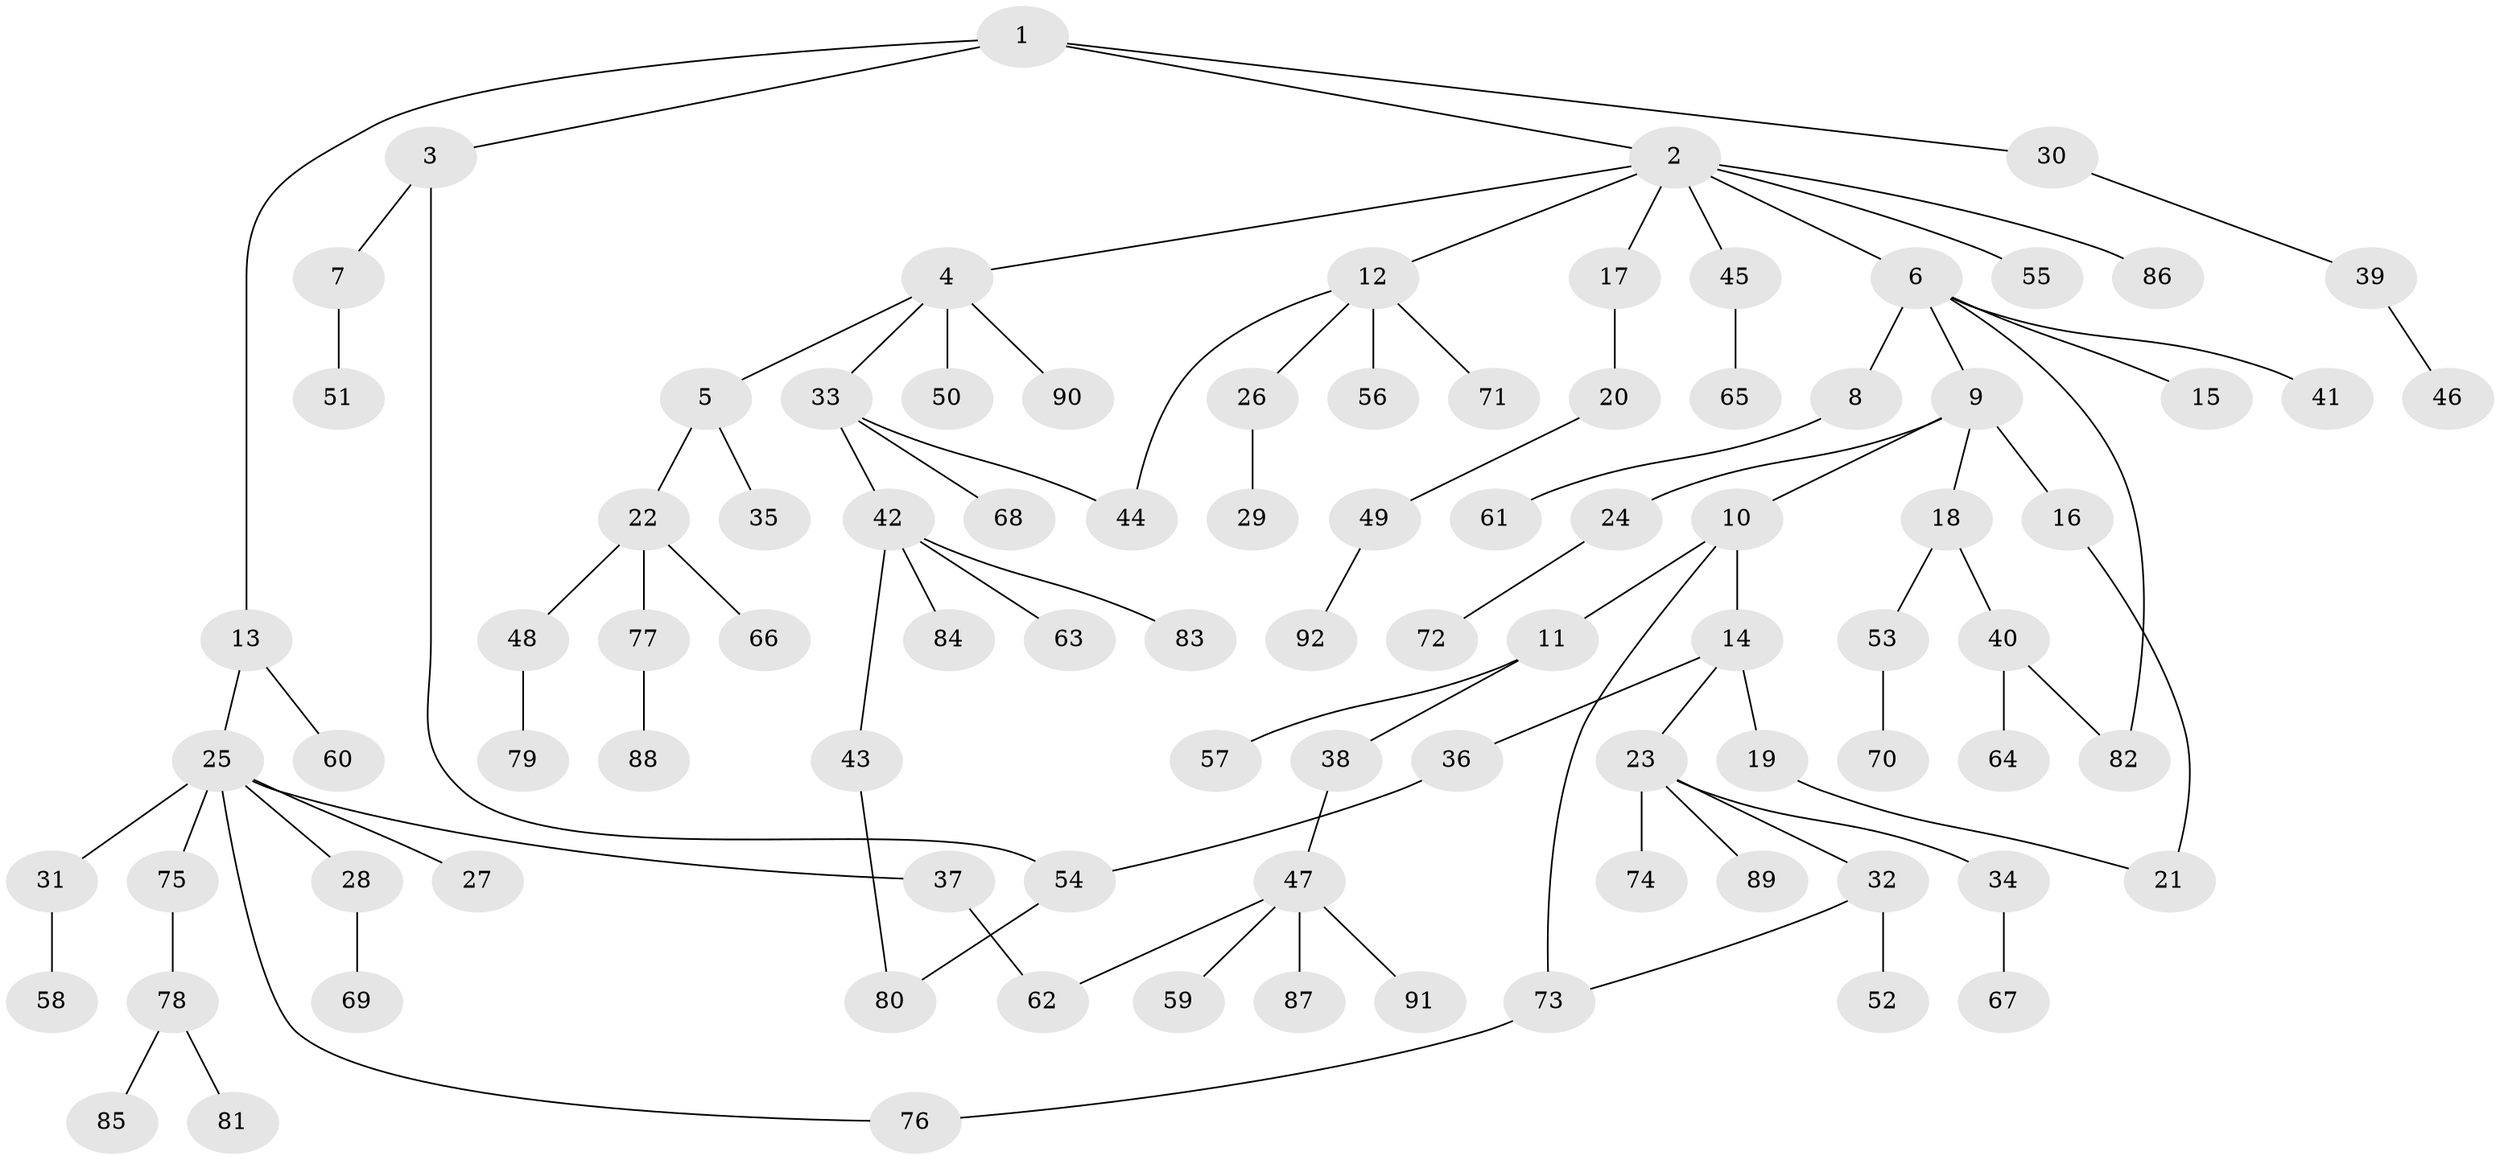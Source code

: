 // Generated by graph-tools (version 1.1) at 2025/01/03/09/25 03:01:08]
// undirected, 92 vertices, 99 edges
graph export_dot {
graph [start="1"]
  node [color=gray90,style=filled];
  1;
  2;
  3;
  4;
  5;
  6;
  7;
  8;
  9;
  10;
  11;
  12;
  13;
  14;
  15;
  16;
  17;
  18;
  19;
  20;
  21;
  22;
  23;
  24;
  25;
  26;
  27;
  28;
  29;
  30;
  31;
  32;
  33;
  34;
  35;
  36;
  37;
  38;
  39;
  40;
  41;
  42;
  43;
  44;
  45;
  46;
  47;
  48;
  49;
  50;
  51;
  52;
  53;
  54;
  55;
  56;
  57;
  58;
  59;
  60;
  61;
  62;
  63;
  64;
  65;
  66;
  67;
  68;
  69;
  70;
  71;
  72;
  73;
  74;
  75;
  76;
  77;
  78;
  79;
  80;
  81;
  82;
  83;
  84;
  85;
  86;
  87;
  88;
  89;
  90;
  91;
  92;
  1 -- 2;
  1 -- 3;
  1 -- 13;
  1 -- 30;
  2 -- 4;
  2 -- 6;
  2 -- 12;
  2 -- 17;
  2 -- 45;
  2 -- 55;
  2 -- 86;
  3 -- 7;
  3 -- 54;
  4 -- 5;
  4 -- 33;
  4 -- 50;
  4 -- 90;
  5 -- 22;
  5 -- 35;
  6 -- 8;
  6 -- 9;
  6 -- 15;
  6 -- 41;
  6 -- 82;
  7 -- 51;
  8 -- 61;
  9 -- 10;
  9 -- 16;
  9 -- 18;
  9 -- 24;
  10 -- 11;
  10 -- 14;
  10 -- 73;
  11 -- 38;
  11 -- 57;
  12 -- 26;
  12 -- 56;
  12 -- 71;
  12 -- 44;
  13 -- 25;
  13 -- 60;
  14 -- 19;
  14 -- 23;
  14 -- 36;
  16 -- 21;
  17 -- 20;
  18 -- 40;
  18 -- 53;
  19 -- 21;
  20 -- 49;
  22 -- 48;
  22 -- 66;
  22 -- 77;
  23 -- 32;
  23 -- 34;
  23 -- 74;
  23 -- 89;
  24 -- 72;
  25 -- 27;
  25 -- 28;
  25 -- 31;
  25 -- 37;
  25 -- 75;
  25 -- 76;
  26 -- 29;
  28 -- 69;
  30 -- 39;
  31 -- 58;
  32 -- 52;
  32 -- 73;
  33 -- 42;
  33 -- 44;
  33 -- 68;
  34 -- 67;
  36 -- 54;
  37 -- 62;
  38 -- 47;
  39 -- 46;
  40 -- 64;
  40 -- 82;
  42 -- 43;
  42 -- 63;
  42 -- 83;
  42 -- 84;
  43 -- 80;
  45 -- 65;
  47 -- 59;
  47 -- 87;
  47 -- 91;
  47 -- 62;
  48 -- 79;
  49 -- 92;
  53 -- 70;
  54 -- 80;
  73 -- 76;
  75 -- 78;
  77 -- 88;
  78 -- 81;
  78 -- 85;
}
